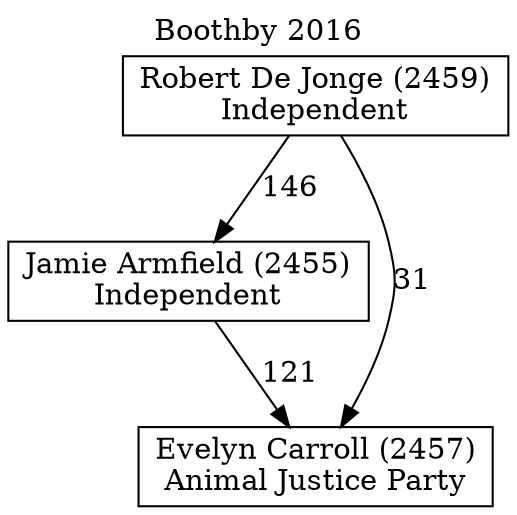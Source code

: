 // House preference flow
digraph "Evelyn Carroll (2457)_Boothby_2016" {
	graph [label="Boothby 2016" labelloc=t mclimit=10]
	node [shape=box]
	"Jamie Armfield (2455)" [label="Jamie Armfield (2455)
Independent"]
	"Evelyn Carroll (2457)" [label="Evelyn Carroll (2457)
Animal Justice Party"]
	"Robert De Jonge (2459)" [label="Robert De Jonge (2459)
Independent"]
	"Robert De Jonge (2459)" -> "Jamie Armfield (2455)" [label=146]
	"Jamie Armfield (2455)" -> "Evelyn Carroll (2457)" [label=121]
	"Robert De Jonge (2459)" -> "Evelyn Carroll (2457)" [label=31]
}
